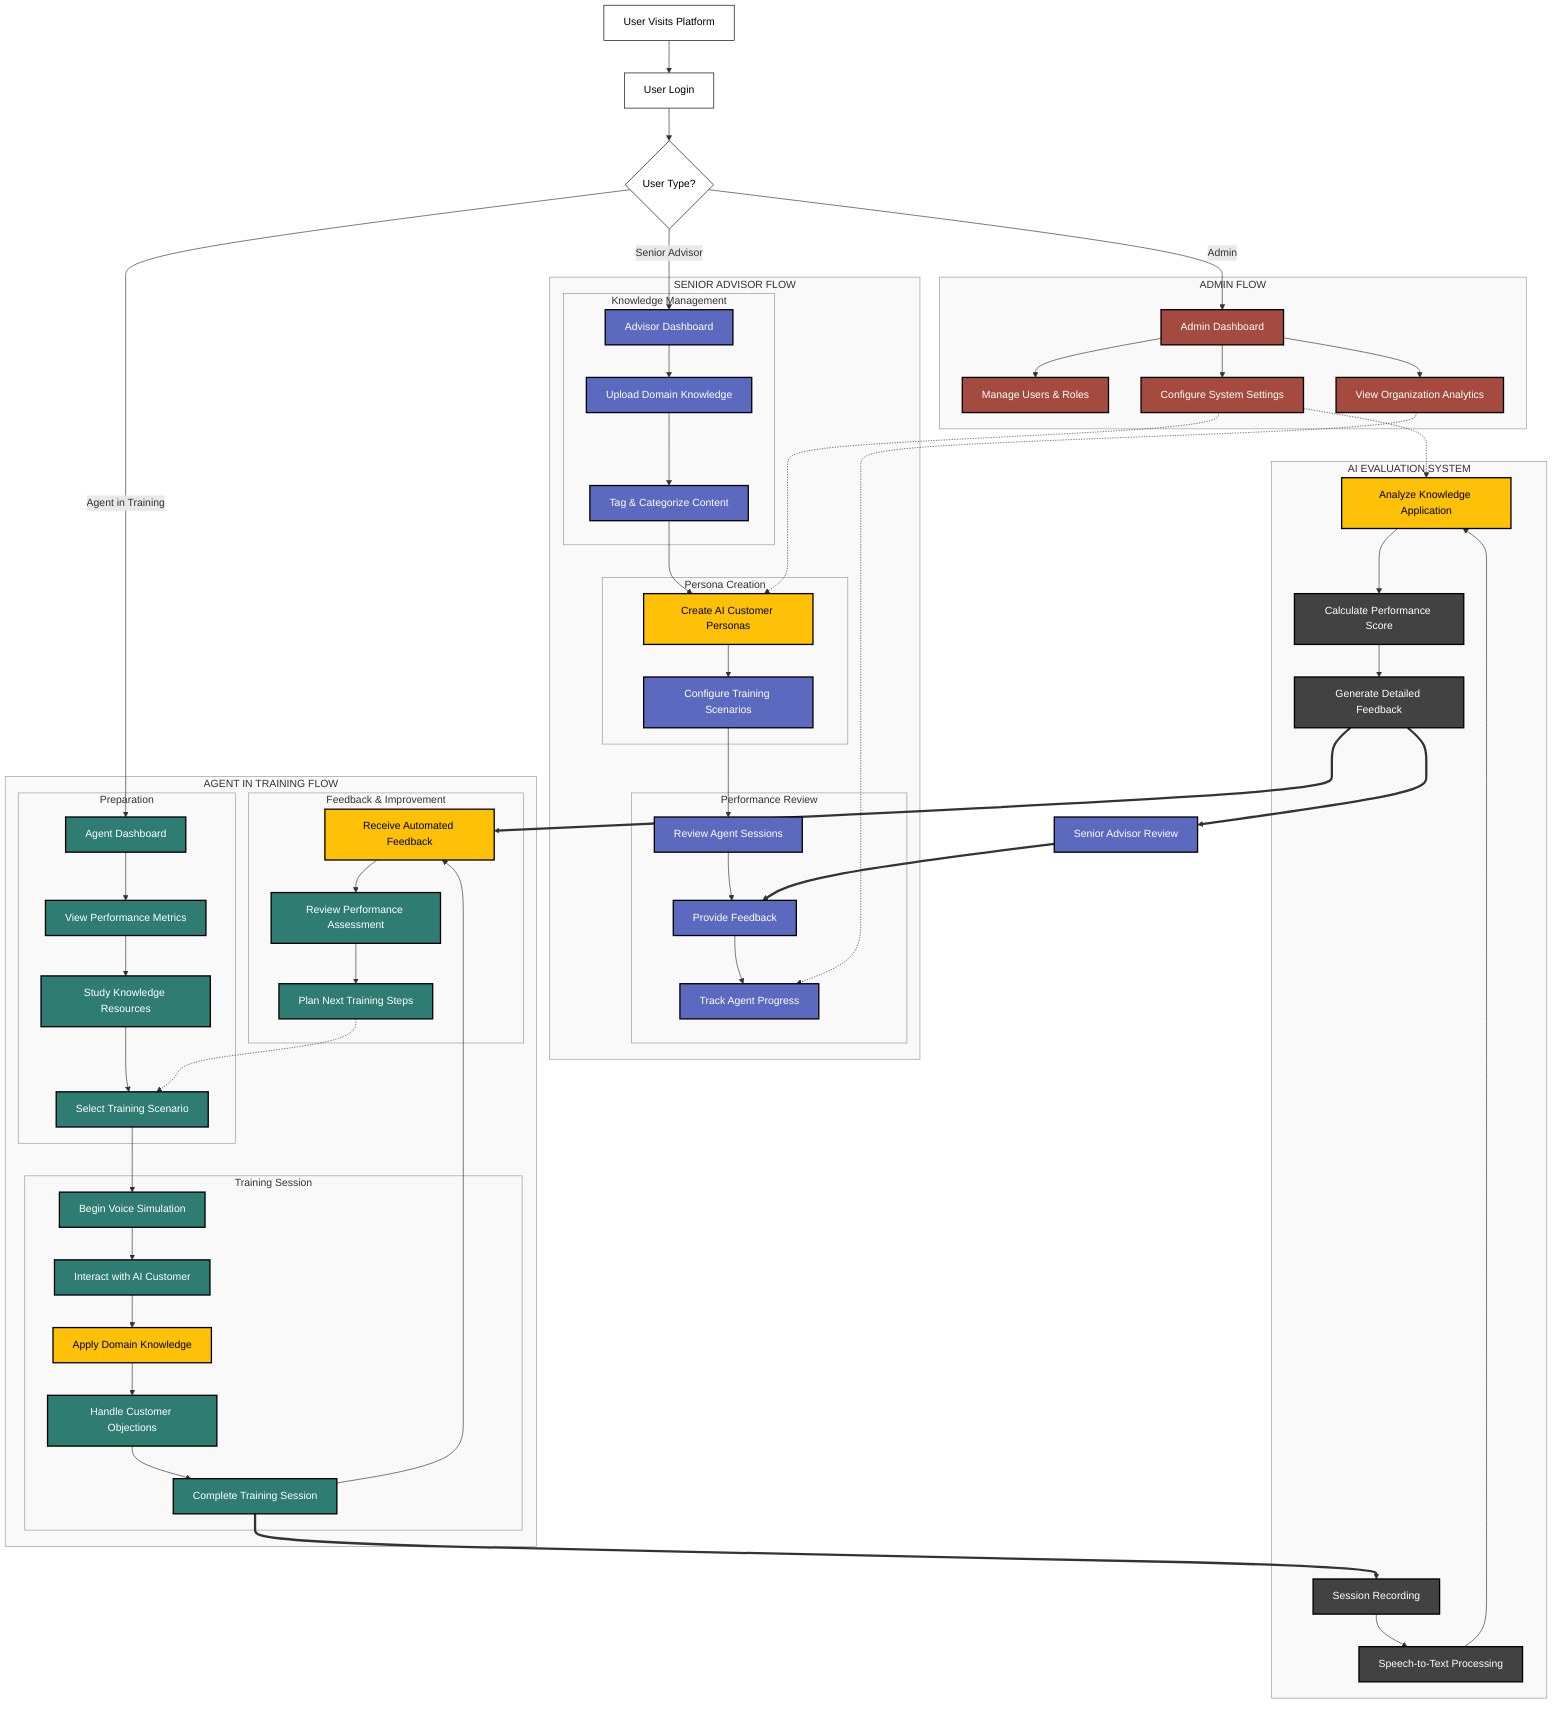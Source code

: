 flowchart TD
    %% Main User Entry Point
    Start[User Visits Platform] --> Login[User Login]
    Login --> UserType{User Type?}
    
    %% Different User Paths
    UserType -->|Admin| AdminDash[Admin Dashboard]
    UserType -->|Senior Advisor| AdvisorDash[Advisor Dashboard] 
    UserType -->|Agent in Training| AgentDash[Agent Dashboard]
    
    subgraph SeniorAdvisorFlow["SENIOR ADVISOR FLOW"]
        direction TB
        subgraph KnowledgeManagement["Knowledge Management"]
            direction LR
            AdvisorDash --> UploadKnowledge["Upload Domain Knowledge"]
            UploadKnowledge --> TagContent["Tag & Categorize Content"]
        end
        
        subgraph PersonaCreation["Persona Creation"]
            direction LR
            TagContent --> CreatePersona["Create AI Customer Personas"]
            CreatePersona --> ConfigureScenarios["Configure Training Scenarios"]
        end
        
        subgraph AgentReview["Performance Review"]
            direction LR
            ConfigureScenarios --> ReviewSessions["Review Agent Sessions"]
            ReviewSessions --> ProvideFeedback["Provide Feedback"]
            ProvideFeedback --> TrackProgress["Track Agent Progress"]
        end
    end
    
    subgraph AgentFlow["AGENT IN TRAINING FLOW"]
        direction TB
        subgraph Preparation["Preparation"]
            direction LR
            AgentDash --> ViewMetrics["View Performance Metrics"]
            ViewMetrics --> StudyMaterials["Study Knowledge Resources"]
            StudyMaterials --> SelectScenario["Select Training Scenario"]
        end
        
        subgraph TrainingSession["Training Session"]
            direction LR
            SelectScenario --> BeginSimulation["Begin Voice Simulation"]
            BeginSimulation --> InteractWithAI["Interact with AI Customer"]
            InteractWithAI --> ApplyKnowledge["Apply Domain Knowledge"]
            ApplyKnowledge --> HandleObjections["Handle Customer Objections"]
            HandleObjections --> CompleteSession["Complete Training Session"]
        end
        
        subgraph Feedback["Feedback & Improvement"]
            direction LR
            CompleteSession --> ReceiveFeedback["Receive Automated Feedback"]
            ReceiveFeedback --> ReviewAssessment["Review Performance Assessment"]
            ReviewAssessment --> PlanNextSteps["Plan Next Training Steps"]
        end
    end
    
    %% Loop back for continuous improvement
    PlanNextSteps -.-> SelectScenario
    
    subgraph AIEvaluation["AI EVALUATION SYSTEM"]
        direction TB
        RecordSession["Session Recording"] --> TranscribeAudio["Speech-to-Text Processing"]
        TranscribeAudio --> AnalyzeKnowledge["Analyze Knowledge Application"]
        AnalyzeKnowledge --> CalculateScore["Calculate Performance Score"]
        CalculateScore --> GenerateFeedback["Generate Detailed Feedback"]
    end
    
    %% Connect AI Evaluation to other flows
    CompleteSession ==> RecordSession
    GenerateFeedback ==> ReceiveFeedback
    GenerateFeedback ==> AdvisorReview["Senior Advisor Review"]
    AdvisorReview ==> ProvideFeedback
    
    subgraph AdminFlow["ADMIN FLOW"]
        direction TB
        AdminDash --> ManageUsers["Manage Users & Roles"]
        AdminDash --> ConfigureSystem["Configure System Settings"]
        AdminDash --> ViewAnalytics["View Organization Analytics"]
    end
    
    %% Key Component Connections
    ConfigureSystem -.-> CreatePersona
    ConfigureSystem -.-> AnalyzeKnowledge
    ViewAnalytics -.-> TrackProgress
    
    %% Style Definitions - Accessibility-friendly colors
    classDef advisor fill:#5B6ABF,stroke:#000,stroke-width:2px,color:#fff
    classDef agent fill:#2F7C72,stroke:#000,stroke-width:2px,color:#fff
    classDef admin fill:#A44A3F,stroke:#000,stroke-width:2px,color:#fff
    classDef ai fill:#424242,stroke:#000,stroke-width:2px,color:#fff
    classDef default fill:#fff,stroke:#000,stroke-width:1px,color:#000
    classDef flowgroup fill:#f9f9f9,stroke:#999,stroke-width:1px,color:#333
    classDef critical fill:#FFC107,stroke:#000,stroke-width:2px,color:#000
    
    %% Apply Styles
    class AdvisorDash,UploadKnowledge,TagContent,CreatePersona,ConfigureScenarios,ReviewSessions,ProvideFeedback,TrackProgress,AdvisorReview advisor
    class AgentDash,ViewMetrics,StudyMaterials,SelectScenario,BeginSimulation,InteractWithAI,ApplyKnowledge,HandleObjections,CompleteSession,ReceiveFeedback,ReviewAssessment,PlanNextSteps agent
    class AdminDash,ManageUsers,ConfigureSystem,ViewAnalytics admin
    class RecordSession,TranscribeAudio,AnalyzeKnowledge,CalculateScore,GenerateFeedback ai
    class SeniorAdvisorFlow,AgentFlow,AIEvaluation,AdminFlow,KnowledgeManagement,PersonaCreation,AgentReview,Preparation,TrainingSession,Feedback flowgroup
    class CreatePersona,ApplyKnowledge,AnalyzeKnowledge,ReceiveFeedback critical